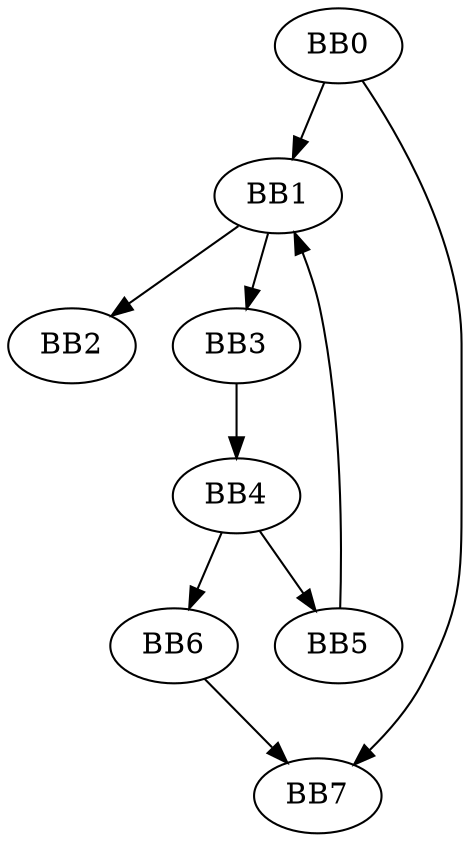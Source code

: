 // Control Flow Graph
digraph {
	bb0 [label=BB0]
	bb1 [label=BB1]
	bb2 [label=BB2]
	bb3 [label=BB3]
	bb4 [label=BB4]
	bb5 [label=BB5]
	bb6 [label=BB6]
	bb7 [label=BB7]
	bb0 -> bb7
	bb0 -> bb1
	bb1 -> bb3
	bb1 -> bb2
	bb3 -> bb4
	bb4 -> bb6
	bb4 -> bb5
	bb5 -> bb1
	bb6 -> bb7
}

